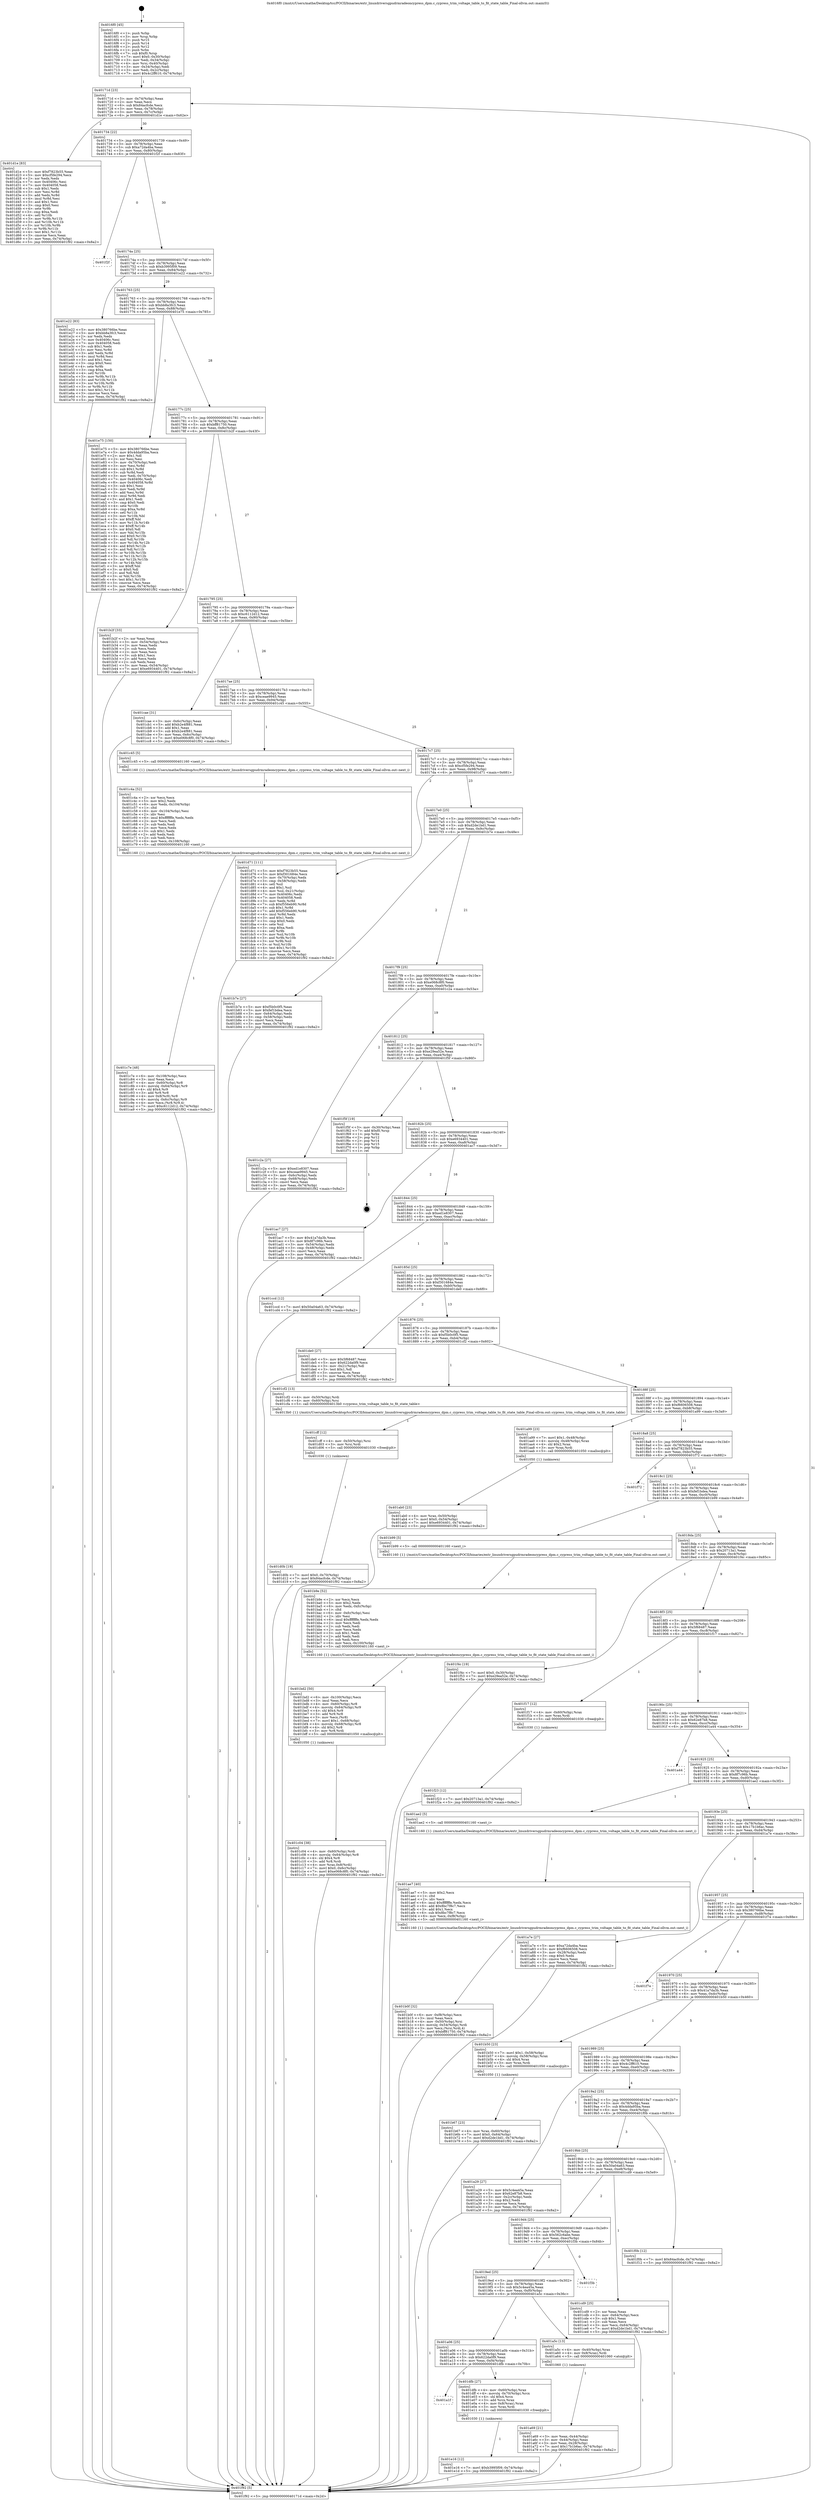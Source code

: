 digraph "0x4016f0" {
  label = "0x4016f0 (/mnt/c/Users/mathe/Desktop/tcc/POCII/binaries/extr_linuxdriversgpudrmradeoncypress_dpm.c_cypress_trim_voltage_table_to_fit_state_table_Final-ollvm.out::main(0))"
  labelloc = "t"
  node[shape=record]

  Entry [label="",width=0.3,height=0.3,shape=circle,fillcolor=black,style=filled]
  "0x40171d" [label="{
     0x40171d [23]\l
     | [instrs]\l
     &nbsp;&nbsp;0x40171d \<+3\>: mov -0x74(%rbp),%eax\l
     &nbsp;&nbsp;0x401720 \<+2\>: mov %eax,%ecx\l
     &nbsp;&nbsp;0x401722 \<+6\>: sub $0x84acfcde,%ecx\l
     &nbsp;&nbsp;0x401728 \<+3\>: mov %eax,-0x78(%rbp)\l
     &nbsp;&nbsp;0x40172b \<+3\>: mov %ecx,-0x7c(%rbp)\l
     &nbsp;&nbsp;0x40172e \<+6\>: je 0000000000401d1e \<main+0x62e\>\l
  }"]
  "0x401d1e" [label="{
     0x401d1e [83]\l
     | [instrs]\l
     &nbsp;&nbsp;0x401d1e \<+5\>: mov $0xf7823b55,%eax\l
     &nbsp;&nbsp;0x401d23 \<+5\>: mov $0xcf5fe294,%ecx\l
     &nbsp;&nbsp;0x401d28 \<+2\>: xor %edx,%edx\l
     &nbsp;&nbsp;0x401d2a \<+7\>: mov 0x40406c,%esi\l
     &nbsp;&nbsp;0x401d31 \<+7\>: mov 0x404058,%edi\l
     &nbsp;&nbsp;0x401d38 \<+3\>: sub $0x1,%edx\l
     &nbsp;&nbsp;0x401d3b \<+3\>: mov %esi,%r8d\l
     &nbsp;&nbsp;0x401d3e \<+3\>: add %edx,%r8d\l
     &nbsp;&nbsp;0x401d41 \<+4\>: imul %r8d,%esi\l
     &nbsp;&nbsp;0x401d45 \<+3\>: and $0x1,%esi\l
     &nbsp;&nbsp;0x401d48 \<+3\>: cmp $0x0,%esi\l
     &nbsp;&nbsp;0x401d4b \<+4\>: sete %r9b\l
     &nbsp;&nbsp;0x401d4f \<+3\>: cmp $0xa,%edi\l
     &nbsp;&nbsp;0x401d52 \<+4\>: setl %r10b\l
     &nbsp;&nbsp;0x401d56 \<+3\>: mov %r9b,%r11b\l
     &nbsp;&nbsp;0x401d59 \<+3\>: and %r10b,%r11b\l
     &nbsp;&nbsp;0x401d5c \<+3\>: xor %r10b,%r9b\l
     &nbsp;&nbsp;0x401d5f \<+3\>: or %r9b,%r11b\l
     &nbsp;&nbsp;0x401d62 \<+4\>: test $0x1,%r11b\l
     &nbsp;&nbsp;0x401d66 \<+3\>: cmovne %ecx,%eax\l
     &nbsp;&nbsp;0x401d69 \<+3\>: mov %eax,-0x74(%rbp)\l
     &nbsp;&nbsp;0x401d6c \<+5\>: jmp 0000000000401f92 \<main+0x8a2\>\l
  }"]
  "0x401734" [label="{
     0x401734 [22]\l
     | [instrs]\l
     &nbsp;&nbsp;0x401734 \<+5\>: jmp 0000000000401739 \<main+0x49\>\l
     &nbsp;&nbsp;0x401739 \<+3\>: mov -0x78(%rbp),%eax\l
     &nbsp;&nbsp;0x40173c \<+5\>: sub $0xa72da4ba,%eax\l
     &nbsp;&nbsp;0x401741 \<+3\>: mov %eax,-0x80(%rbp)\l
     &nbsp;&nbsp;0x401744 \<+6\>: je 0000000000401f2f \<main+0x83f\>\l
  }"]
  Exit [label="",width=0.3,height=0.3,shape=circle,fillcolor=black,style=filled,peripheries=2]
  "0x401f2f" [label="{
     0x401f2f\l
  }", style=dashed]
  "0x40174a" [label="{
     0x40174a [25]\l
     | [instrs]\l
     &nbsp;&nbsp;0x40174a \<+5\>: jmp 000000000040174f \<main+0x5f\>\l
     &nbsp;&nbsp;0x40174f \<+3\>: mov -0x78(%rbp),%eax\l
     &nbsp;&nbsp;0x401752 \<+5\>: sub $0xb3995f09,%eax\l
     &nbsp;&nbsp;0x401757 \<+6\>: mov %eax,-0x84(%rbp)\l
     &nbsp;&nbsp;0x40175d \<+6\>: je 0000000000401e22 \<main+0x732\>\l
  }"]
  "0x401f23" [label="{
     0x401f23 [12]\l
     | [instrs]\l
     &nbsp;&nbsp;0x401f23 \<+7\>: movl $0x20713a1,-0x74(%rbp)\l
     &nbsp;&nbsp;0x401f2a \<+5\>: jmp 0000000000401f92 \<main+0x8a2\>\l
  }"]
  "0x401e22" [label="{
     0x401e22 [83]\l
     | [instrs]\l
     &nbsp;&nbsp;0x401e22 \<+5\>: mov $0x380766be,%eax\l
     &nbsp;&nbsp;0x401e27 \<+5\>: mov $0xbb8a3fc3,%ecx\l
     &nbsp;&nbsp;0x401e2c \<+2\>: xor %edx,%edx\l
     &nbsp;&nbsp;0x401e2e \<+7\>: mov 0x40406c,%esi\l
     &nbsp;&nbsp;0x401e35 \<+7\>: mov 0x404058,%edi\l
     &nbsp;&nbsp;0x401e3c \<+3\>: sub $0x1,%edx\l
     &nbsp;&nbsp;0x401e3f \<+3\>: mov %esi,%r8d\l
     &nbsp;&nbsp;0x401e42 \<+3\>: add %edx,%r8d\l
     &nbsp;&nbsp;0x401e45 \<+4\>: imul %r8d,%esi\l
     &nbsp;&nbsp;0x401e49 \<+3\>: and $0x1,%esi\l
     &nbsp;&nbsp;0x401e4c \<+3\>: cmp $0x0,%esi\l
     &nbsp;&nbsp;0x401e4f \<+4\>: sete %r9b\l
     &nbsp;&nbsp;0x401e53 \<+3\>: cmp $0xa,%edi\l
     &nbsp;&nbsp;0x401e56 \<+4\>: setl %r10b\l
     &nbsp;&nbsp;0x401e5a \<+3\>: mov %r9b,%r11b\l
     &nbsp;&nbsp;0x401e5d \<+3\>: and %r10b,%r11b\l
     &nbsp;&nbsp;0x401e60 \<+3\>: xor %r10b,%r9b\l
     &nbsp;&nbsp;0x401e63 \<+3\>: or %r9b,%r11b\l
     &nbsp;&nbsp;0x401e66 \<+4\>: test $0x1,%r11b\l
     &nbsp;&nbsp;0x401e6a \<+3\>: cmovne %ecx,%eax\l
     &nbsp;&nbsp;0x401e6d \<+3\>: mov %eax,-0x74(%rbp)\l
     &nbsp;&nbsp;0x401e70 \<+5\>: jmp 0000000000401f92 \<main+0x8a2\>\l
  }"]
  "0x401763" [label="{
     0x401763 [25]\l
     | [instrs]\l
     &nbsp;&nbsp;0x401763 \<+5\>: jmp 0000000000401768 \<main+0x78\>\l
     &nbsp;&nbsp;0x401768 \<+3\>: mov -0x78(%rbp),%eax\l
     &nbsp;&nbsp;0x40176b \<+5\>: sub $0xbb8a3fc3,%eax\l
     &nbsp;&nbsp;0x401770 \<+6\>: mov %eax,-0x88(%rbp)\l
     &nbsp;&nbsp;0x401776 \<+6\>: je 0000000000401e75 \<main+0x785\>\l
  }"]
  "0x401e16" [label="{
     0x401e16 [12]\l
     | [instrs]\l
     &nbsp;&nbsp;0x401e16 \<+7\>: movl $0xb3995f09,-0x74(%rbp)\l
     &nbsp;&nbsp;0x401e1d \<+5\>: jmp 0000000000401f92 \<main+0x8a2\>\l
  }"]
  "0x401e75" [label="{
     0x401e75 [150]\l
     | [instrs]\l
     &nbsp;&nbsp;0x401e75 \<+5\>: mov $0x380766be,%eax\l
     &nbsp;&nbsp;0x401e7a \<+5\>: mov $0x4dda95ba,%ecx\l
     &nbsp;&nbsp;0x401e7f \<+2\>: mov $0x1,%dl\l
     &nbsp;&nbsp;0x401e81 \<+2\>: xor %esi,%esi\l
     &nbsp;&nbsp;0x401e83 \<+3\>: mov -0x70(%rbp),%edi\l
     &nbsp;&nbsp;0x401e86 \<+3\>: mov %esi,%r8d\l
     &nbsp;&nbsp;0x401e89 \<+4\>: sub $0x1,%r8d\l
     &nbsp;&nbsp;0x401e8d \<+3\>: sub %r8d,%edi\l
     &nbsp;&nbsp;0x401e90 \<+3\>: mov %edi,-0x70(%rbp)\l
     &nbsp;&nbsp;0x401e93 \<+7\>: mov 0x40406c,%edi\l
     &nbsp;&nbsp;0x401e9a \<+8\>: mov 0x404058,%r8d\l
     &nbsp;&nbsp;0x401ea2 \<+3\>: sub $0x1,%esi\l
     &nbsp;&nbsp;0x401ea5 \<+3\>: mov %edi,%r9d\l
     &nbsp;&nbsp;0x401ea8 \<+3\>: add %esi,%r9d\l
     &nbsp;&nbsp;0x401eab \<+4\>: imul %r9d,%edi\l
     &nbsp;&nbsp;0x401eaf \<+3\>: and $0x1,%edi\l
     &nbsp;&nbsp;0x401eb2 \<+3\>: cmp $0x0,%edi\l
     &nbsp;&nbsp;0x401eb5 \<+4\>: sete %r10b\l
     &nbsp;&nbsp;0x401eb9 \<+4\>: cmp $0xa,%r8d\l
     &nbsp;&nbsp;0x401ebd \<+4\>: setl %r11b\l
     &nbsp;&nbsp;0x401ec1 \<+3\>: mov %r10b,%bl\l
     &nbsp;&nbsp;0x401ec4 \<+3\>: xor $0xff,%bl\l
     &nbsp;&nbsp;0x401ec7 \<+3\>: mov %r11b,%r14b\l
     &nbsp;&nbsp;0x401eca \<+4\>: xor $0xff,%r14b\l
     &nbsp;&nbsp;0x401ece \<+3\>: xor $0x0,%dl\l
     &nbsp;&nbsp;0x401ed1 \<+3\>: mov %bl,%r15b\l
     &nbsp;&nbsp;0x401ed4 \<+4\>: and $0x0,%r15b\l
     &nbsp;&nbsp;0x401ed8 \<+3\>: and %dl,%r10b\l
     &nbsp;&nbsp;0x401edb \<+3\>: mov %r14b,%r12b\l
     &nbsp;&nbsp;0x401ede \<+4\>: and $0x0,%r12b\l
     &nbsp;&nbsp;0x401ee2 \<+3\>: and %dl,%r11b\l
     &nbsp;&nbsp;0x401ee5 \<+3\>: or %r10b,%r15b\l
     &nbsp;&nbsp;0x401ee8 \<+3\>: or %r11b,%r12b\l
     &nbsp;&nbsp;0x401eeb \<+3\>: xor %r12b,%r15b\l
     &nbsp;&nbsp;0x401eee \<+3\>: or %r14b,%bl\l
     &nbsp;&nbsp;0x401ef1 \<+3\>: xor $0xff,%bl\l
     &nbsp;&nbsp;0x401ef4 \<+3\>: or $0x0,%dl\l
     &nbsp;&nbsp;0x401ef7 \<+2\>: and %dl,%bl\l
     &nbsp;&nbsp;0x401ef9 \<+3\>: or %bl,%r15b\l
     &nbsp;&nbsp;0x401efc \<+4\>: test $0x1,%r15b\l
     &nbsp;&nbsp;0x401f00 \<+3\>: cmovne %ecx,%eax\l
     &nbsp;&nbsp;0x401f03 \<+3\>: mov %eax,-0x74(%rbp)\l
     &nbsp;&nbsp;0x401f06 \<+5\>: jmp 0000000000401f92 \<main+0x8a2\>\l
  }"]
  "0x40177c" [label="{
     0x40177c [25]\l
     | [instrs]\l
     &nbsp;&nbsp;0x40177c \<+5\>: jmp 0000000000401781 \<main+0x91\>\l
     &nbsp;&nbsp;0x401781 \<+3\>: mov -0x78(%rbp),%eax\l
     &nbsp;&nbsp;0x401784 \<+5\>: sub $0xbff81750,%eax\l
     &nbsp;&nbsp;0x401789 \<+6\>: mov %eax,-0x8c(%rbp)\l
     &nbsp;&nbsp;0x40178f \<+6\>: je 0000000000401b2f \<main+0x43f\>\l
  }"]
  "0x401a1f" [label="{
     0x401a1f\l
  }", style=dashed]
  "0x401b2f" [label="{
     0x401b2f [33]\l
     | [instrs]\l
     &nbsp;&nbsp;0x401b2f \<+2\>: xor %eax,%eax\l
     &nbsp;&nbsp;0x401b31 \<+3\>: mov -0x54(%rbp),%ecx\l
     &nbsp;&nbsp;0x401b34 \<+2\>: mov %eax,%edx\l
     &nbsp;&nbsp;0x401b36 \<+2\>: sub %ecx,%edx\l
     &nbsp;&nbsp;0x401b38 \<+2\>: mov %eax,%ecx\l
     &nbsp;&nbsp;0x401b3a \<+3\>: sub $0x1,%ecx\l
     &nbsp;&nbsp;0x401b3d \<+2\>: add %ecx,%edx\l
     &nbsp;&nbsp;0x401b3f \<+2\>: sub %edx,%eax\l
     &nbsp;&nbsp;0x401b41 \<+3\>: mov %eax,-0x54(%rbp)\l
     &nbsp;&nbsp;0x401b44 \<+7\>: movl $0xe6934401,-0x74(%rbp)\l
     &nbsp;&nbsp;0x401b4b \<+5\>: jmp 0000000000401f92 \<main+0x8a2\>\l
  }"]
  "0x401795" [label="{
     0x401795 [25]\l
     | [instrs]\l
     &nbsp;&nbsp;0x401795 \<+5\>: jmp 000000000040179a \<main+0xaa\>\l
     &nbsp;&nbsp;0x40179a \<+3\>: mov -0x78(%rbp),%eax\l
     &nbsp;&nbsp;0x40179d \<+5\>: sub $0xc6112d12,%eax\l
     &nbsp;&nbsp;0x4017a2 \<+6\>: mov %eax,-0x90(%rbp)\l
     &nbsp;&nbsp;0x4017a8 \<+6\>: je 0000000000401cae \<main+0x5be\>\l
  }"]
  "0x401dfb" [label="{
     0x401dfb [27]\l
     | [instrs]\l
     &nbsp;&nbsp;0x401dfb \<+4\>: mov -0x60(%rbp),%rax\l
     &nbsp;&nbsp;0x401dff \<+4\>: movslq -0x70(%rbp),%rcx\l
     &nbsp;&nbsp;0x401e03 \<+4\>: shl $0x4,%rcx\l
     &nbsp;&nbsp;0x401e07 \<+3\>: add %rcx,%rax\l
     &nbsp;&nbsp;0x401e0a \<+4\>: mov 0x8(%rax),%rax\l
     &nbsp;&nbsp;0x401e0e \<+3\>: mov %rax,%rdi\l
     &nbsp;&nbsp;0x401e11 \<+5\>: call 0000000000401030 \<free@plt\>\l
     | [calls]\l
     &nbsp;&nbsp;0x401030 \{1\} (unknown)\l
  }"]
  "0x401cae" [label="{
     0x401cae [31]\l
     | [instrs]\l
     &nbsp;&nbsp;0x401cae \<+3\>: mov -0x6c(%rbp),%eax\l
     &nbsp;&nbsp;0x401cb1 \<+5\>: add $0xb2e4f881,%eax\l
     &nbsp;&nbsp;0x401cb6 \<+3\>: add $0x1,%eax\l
     &nbsp;&nbsp;0x401cb9 \<+5\>: sub $0xb2e4f881,%eax\l
     &nbsp;&nbsp;0x401cbe \<+3\>: mov %eax,-0x6c(%rbp)\l
     &nbsp;&nbsp;0x401cc1 \<+7\>: movl $0xe068c8f0,-0x74(%rbp)\l
     &nbsp;&nbsp;0x401cc8 \<+5\>: jmp 0000000000401f92 \<main+0x8a2\>\l
  }"]
  "0x4017ae" [label="{
     0x4017ae [25]\l
     | [instrs]\l
     &nbsp;&nbsp;0x4017ae \<+5\>: jmp 00000000004017b3 \<main+0xc3\>\l
     &nbsp;&nbsp;0x4017b3 \<+3\>: mov -0x78(%rbp),%eax\l
     &nbsp;&nbsp;0x4017b6 \<+5\>: sub $0xceae9945,%eax\l
     &nbsp;&nbsp;0x4017bb \<+6\>: mov %eax,-0x94(%rbp)\l
     &nbsp;&nbsp;0x4017c1 \<+6\>: je 0000000000401c45 \<main+0x555\>\l
  }"]
  "0x401d0b" [label="{
     0x401d0b [19]\l
     | [instrs]\l
     &nbsp;&nbsp;0x401d0b \<+7\>: movl $0x0,-0x70(%rbp)\l
     &nbsp;&nbsp;0x401d12 \<+7\>: movl $0x84acfcde,-0x74(%rbp)\l
     &nbsp;&nbsp;0x401d19 \<+5\>: jmp 0000000000401f92 \<main+0x8a2\>\l
  }"]
  "0x401c45" [label="{
     0x401c45 [5]\l
     | [instrs]\l
     &nbsp;&nbsp;0x401c45 \<+5\>: call 0000000000401160 \<next_i\>\l
     | [calls]\l
     &nbsp;&nbsp;0x401160 \{1\} (/mnt/c/Users/mathe/Desktop/tcc/POCII/binaries/extr_linuxdriversgpudrmradeoncypress_dpm.c_cypress_trim_voltage_table_to_fit_state_table_Final-ollvm.out::next_i)\l
  }"]
  "0x4017c7" [label="{
     0x4017c7 [25]\l
     | [instrs]\l
     &nbsp;&nbsp;0x4017c7 \<+5\>: jmp 00000000004017cc \<main+0xdc\>\l
     &nbsp;&nbsp;0x4017cc \<+3\>: mov -0x78(%rbp),%eax\l
     &nbsp;&nbsp;0x4017cf \<+5\>: sub $0xcf5fe294,%eax\l
     &nbsp;&nbsp;0x4017d4 \<+6\>: mov %eax,-0x98(%rbp)\l
     &nbsp;&nbsp;0x4017da \<+6\>: je 0000000000401d71 \<main+0x681\>\l
  }"]
  "0x401cff" [label="{
     0x401cff [12]\l
     | [instrs]\l
     &nbsp;&nbsp;0x401cff \<+4\>: mov -0x50(%rbp),%rsi\l
     &nbsp;&nbsp;0x401d03 \<+3\>: mov %rsi,%rdi\l
     &nbsp;&nbsp;0x401d06 \<+5\>: call 0000000000401030 \<free@plt\>\l
     | [calls]\l
     &nbsp;&nbsp;0x401030 \{1\} (unknown)\l
  }"]
  "0x401d71" [label="{
     0x401d71 [111]\l
     | [instrs]\l
     &nbsp;&nbsp;0x401d71 \<+5\>: mov $0xf7823b55,%eax\l
     &nbsp;&nbsp;0x401d76 \<+5\>: mov $0xf301684e,%ecx\l
     &nbsp;&nbsp;0x401d7b \<+3\>: mov -0x70(%rbp),%edx\l
     &nbsp;&nbsp;0x401d7e \<+3\>: cmp -0x58(%rbp),%edx\l
     &nbsp;&nbsp;0x401d81 \<+4\>: setl %sil\l
     &nbsp;&nbsp;0x401d85 \<+4\>: and $0x1,%sil\l
     &nbsp;&nbsp;0x401d89 \<+4\>: mov %sil,-0x21(%rbp)\l
     &nbsp;&nbsp;0x401d8d \<+7\>: mov 0x40406c,%edx\l
     &nbsp;&nbsp;0x401d94 \<+7\>: mov 0x404058,%edi\l
     &nbsp;&nbsp;0x401d9b \<+3\>: mov %edx,%r8d\l
     &nbsp;&nbsp;0x401d9e \<+7\>: sub $0xf556eb90,%r8d\l
     &nbsp;&nbsp;0x401da5 \<+4\>: sub $0x1,%r8d\l
     &nbsp;&nbsp;0x401da9 \<+7\>: add $0xf556eb90,%r8d\l
     &nbsp;&nbsp;0x401db0 \<+4\>: imul %r8d,%edx\l
     &nbsp;&nbsp;0x401db4 \<+3\>: and $0x1,%edx\l
     &nbsp;&nbsp;0x401db7 \<+3\>: cmp $0x0,%edx\l
     &nbsp;&nbsp;0x401dba \<+4\>: sete %sil\l
     &nbsp;&nbsp;0x401dbe \<+3\>: cmp $0xa,%edi\l
     &nbsp;&nbsp;0x401dc1 \<+4\>: setl %r9b\l
     &nbsp;&nbsp;0x401dc5 \<+3\>: mov %sil,%r10b\l
     &nbsp;&nbsp;0x401dc8 \<+3\>: and %r9b,%r10b\l
     &nbsp;&nbsp;0x401dcb \<+3\>: xor %r9b,%sil\l
     &nbsp;&nbsp;0x401dce \<+3\>: or %sil,%r10b\l
     &nbsp;&nbsp;0x401dd1 \<+4\>: test $0x1,%r10b\l
     &nbsp;&nbsp;0x401dd5 \<+3\>: cmovne %ecx,%eax\l
     &nbsp;&nbsp;0x401dd8 \<+3\>: mov %eax,-0x74(%rbp)\l
     &nbsp;&nbsp;0x401ddb \<+5\>: jmp 0000000000401f92 \<main+0x8a2\>\l
  }"]
  "0x4017e0" [label="{
     0x4017e0 [25]\l
     | [instrs]\l
     &nbsp;&nbsp;0x4017e0 \<+5\>: jmp 00000000004017e5 \<main+0xf5\>\l
     &nbsp;&nbsp;0x4017e5 \<+3\>: mov -0x78(%rbp),%eax\l
     &nbsp;&nbsp;0x4017e8 \<+5\>: sub $0xd2de1bd1,%eax\l
     &nbsp;&nbsp;0x4017ed \<+6\>: mov %eax,-0x9c(%rbp)\l
     &nbsp;&nbsp;0x4017f3 \<+6\>: je 0000000000401b7e \<main+0x48e\>\l
  }"]
  "0x401c7e" [label="{
     0x401c7e [48]\l
     | [instrs]\l
     &nbsp;&nbsp;0x401c7e \<+6\>: mov -0x108(%rbp),%ecx\l
     &nbsp;&nbsp;0x401c84 \<+3\>: imul %eax,%ecx\l
     &nbsp;&nbsp;0x401c87 \<+4\>: mov -0x60(%rbp),%r8\l
     &nbsp;&nbsp;0x401c8b \<+4\>: movslq -0x64(%rbp),%r9\l
     &nbsp;&nbsp;0x401c8f \<+4\>: shl $0x4,%r9\l
     &nbsp;&nbsp;0x401c93 \<+3\>: add %r9,%r8\l
     &nbsp;&nbsp;0x401c96 \<+4\>: mov 0x8(%r8),%r8\l
     &nbsp;&nbsp;0x401c9a \<+4\>: movslq -0x6c(%rbp),%r9\l
     &nbsp;&nbsp;0x401c9e \<+4\>: mov %ecx,(%r8,%r9,4)\l
     &nbsp;&nbsp;0x401ca2 \<+7\>: movl $0xc6112d12,-0x74(%rbp)\l
     &nbsp;&nbsp;0x401ca9 \<+5\>: jmp 0000000000401f92 \<main+0x8a2\>\l
  }"]
  "0x401b7e" [label="{
     0x401b7e [27]\l
     | [instrs]\l
     &nbsp;&nbsp;0x401b7e \<+5\>: mov $0xf5b0c0f5,%eax\l
     &nbsp;&nbsp;0x401b83 \<+5\>: mov $0xfef1bdea,%ecx\l
     &nbsp;&nbsp;0x401b88 \<+3\>: mov -0x64(%rbp),%edx\l
     &nbsp;&nbsp;0x401b8b \<+3\>: cmp -0x58(%rbp),%edx\l
     &nbsp;&nbsp;0x401b8e \<+3\>: cmovl %ecx,%eax\l
     &nbsp;&nbsp;0x401b91 \<+3\>: mov %eax,-0x74(%rbp)\l
     &nbsp;&nbsp;0x401b94 \<+5\>: jmp 0000000000401f92 \<main+0x8a2\>\l
  }"]
  "0x4017f9" [label="{
     0x4017f9 [25]\l
     | [instrs]\l
     &nbsp;&nbsp;0x4017f9 \<+5\>: jmp 00000000004017fe \<main+0x10e\>\l
     &nbsp;&nbsp;0x4017fe \<+3\>: mov -0x78(%rbp),%eax\l
     &nbsp;&nbsp;0x401801 \<+5\>: sub $0xe068c8f0,%eax\l
     &nbsp;&nbsp;0x401806 \<+6\>: mov %eax,-0xa0(%rbp)\l
     &nbsp;&nbsp;0x40180c \<+6\>: je 0000000000401c2a \<main+0x53a\>\l
  }"]
  "0x401c4a" [label="{
     0x401c4a [52]\l
     | [instrs]\l
     &nbsp;&nbsp;0x401c4a \<+2\>: xor %ecx,%ecx\l
     &nbsp;&nbsp;0x401c4c \<+5\>: mov $0x2,%edx\l
     &nbsp;&nbsp;0x401c51 \<+6\>: mov %edx,-0x104(%rbp)\l
     &nbsp;&nbsp;0x401c57 \<+1\>: cltd\l
     &nbsp;&nbsp;0x401c58 \<+6\>: mov -0x104(%rbp),%esi\l
     &nbsp;&nbsp;0x401c5e \<+2\>: idiv %esi\l
     &nbsp;&nbsp;0x401c60 \<+6\>: imul $0xfffffffe,%edx,%edx\l
     &nbsp;&nbsp;0x401c66 \<+2\>: mov %ecx,%edi\l
     &nbsp;&nbsp;0x401c68 \<+2\>: sub %edx,%edi\l
     &nbsp;&nbsp;0x401c6a \<+2\>: mov %ecx,%edx\l
     &nbsp;&nbsp;0x401c6c \<+3\>: sub $0x1,%edx\l
     &nbsp;&nbsp;0x401c6f \<+2\>: add %edx,%edi\l
     &nbsp;&nbsp;0x401c71 \<+2\>: sub %edi,%ecx\l
     &nbsp;&nbsp;0x401c73 \<+6\>: mov %ecx,-0x108(%rbp)\l
     &nbsp;&nbsp;0x401c79 \<+5\>: call 0000000000401160 \<next_i\>\l
     | [calls]\l
     &nbsp;&nbsp;0x401160 \{1\} (/mnt/c/Users/mathe/Desktop/tcc/POCII/binaries/extr_linuxdriversgpudrmradeoncypress_dpm.c_cypress_trim_voltage_table_to_fit_state_table_Final-ollvm.out::next_i)\l
  }"]
  "0x401c2a" [label="{
     0x401c2a [27]\l
     | [instrs]\l
     &nbsp;&nbsp;0x401c2a \<+5\>: mov $0xed1e8307,%eax\l
     &nbsp;&nbsp;0x401c2f \<+5\>: mov $0xceae9945,%ecx\l
     &nbsp;&nbsp;0x401c34 \<+3\>: mov -0x6c(%rbp),%edx\l
     &nbsp;&nbsp;0x401c37 \<+3\>: cmp -0x68(%rbp),%edx\l
     &nbsp;&nbsp;0x401c3a \<+3\>: cmovl %ecx,%eax\l
     &nbsp;&nbsp;0x401c3d \<+3\>: mov %eax,-0x74(%rbp)\l
     &nbsp;&nbsp;0x401c40 \<+5\>: jmp 0000000000401f92 \<main+0x8a2\>\l
  }"]
  "0x401812" [label="{
     0x401812 [25]\l
     | [instrs]\l
     &nbsp;&nbsp;0x401812 \<+5\>: jmp 0000000000401817 \<main+0x127\>\l
     &nbsp;&nbsp;0x401817 \<+3\>: mov -0x78(%rbp),%eax\l
     &nbsp;&nbsp;0x40181a \<+5\>: sub $0xe29ea52e,%eax\l
     &nbsp;&nbsp;0x40181f \<+6\>: mov %eax,-0xa4(%rbp)\l
     &nbsp;&nbsp;0x401825 \<+6\>: je 0000000000401f5f \<main+0x86f\>\l
  }"]
  "0x401c04" [label="{
     0x401c04 [38]\l
     | [instrs]\l
     &nbsp;&nbsp;0x401c04 \<+4\>: mov -0x60(%rbp),%rdi\l
     &nbsp;&nbsp;0x401c08 \<+4\>: movslq -0x64(%rbp),%r8\l
     &nbsp;&nbsp;0x401c0c \<+4\>: shl $0x4,%r8\l
     &nbsp;&nbsp;0x401c10 \<+3\>: add %r8,%rdi\l
     &nbsp;&nbsp;0x401c13 \<+4\>: mov %rax,0x8(%rdi)\l
     &nbsp;&nbsp;0x401c17 \<+7\>: movl $0x0,-0x6c(%rbp)\l
     &nbsp;&nbsp;0x401c1e \<+7\>: movl $0xe068c8f0,-0x74(%rbp)\l
     &nbsp;&nbsp;0x401c25 \<+5\>: jmp 0000000000401f92 \<main+0x8a2\>\l
  }"]
  "0x401f5f" [label="{
     0x401f5f [19]\l
     | [instrs]\l
     &nbsp;&nbsp;0x401f5f \<+3\>: mov -0x30(%rbp),%eax\l
     &nbsp;&nbsp;0x401f62 \<+7\>: add $0xf0,%rsp\l
     &nbsp;&nbsp;0x401f69 \<+1\>: pop %rbx\l
     &nbsp;&nbsp;0x401f6a \<+2\>: pop %r12\l
     &nbsp;&nbsp;0x401f6c \<+2\>: pop %r14\l
     &nbsp;&nbsp;0x401f6e \<+2\>: pop %r15\l
     &nbsp;&nbsp;0x401f70 \<+1\>: pop %rbp\l
     &nbsp;&nbsp;0x401f71 \<+1\>: ret\l
  }"]
  "0x40182b" [label="{
     0x40182b [25]\l
     | [instrs]\l
     &nbsp;&nbsp;0x40182b \<+5\>: jmp 0000000000401830 \<main+0x140\>\l
     &nbsp;&nbsp;0x401830 \<+3\>: mov -0x78(%rbp),%eax\l
     &nbsp;&nbsp;0x401833 \<+5\>: sub $0xe6934401,%eax\l
     &nbsp;&nbsp;0x401838 \<+6\>: mov %eax,-0xa8(%rbp)\l
     &nbsp;&nbsp;0x40183e \<+6\>: je 0000000000401ac7 \<main+0x3d7\>\l
  }"]
  "0x401bd2" [label="{
     0x401bd2 [50]\l
     | [instrs]\l
     &nbsp;&nbsp;0x401bd2 \<+6\>: mov -0x100(%rbp),%ecx\l
     &nbsp;&nbsp;0x401bd8 \<+3\>: imul %eax,%ecx\l
     &nbsp;&nbsp;0x401bdb \<+4\>: mov -0x60(%rbp),%r8\l
     &nbsp;&nbsp;0x401bdf \<+4\>: movslq -0x64(%rbp),%r9\l
     &nbsp;&nbsp;0x401be3 \<+4\>: shl $0x4,%r9\l
     &nbsp;&nbsp;0x401be7 \<+3\>: add %r9,%r8\l
     &nbsp;&nbsp;0x401bea \<+3\>: mov %ecx,(%r8)\l
     &nbsp;&nbsp;0x401bed \<+7\>: movl $0x1,-0x68(%rbp)\l
     &nbsp;&nbsp;0x401bf4 \<+4\>: movslq -0x68(%rbp),%r8\l
     &nbsp;&nbsp;0x401bf8 \<+4\>: shl $0x2,%r8\l
     &nbsp;&nbsp;0x401bfc \<+3\>: mov %r8,%rdi\l
     &nbsp;&nbsp;0x401bff \<+5\>: call 0000000000401050 \<malloc@plt\>\l
     | [calls]\l
     &nbsp;&nbsp;0x401050 \{1\} (unknown)\l
  }"]
  "0x401ac7" [label="{
     0x401ac7 [27]\l
     | [instrs]\l
     &nbsp;&nbsp;0x401ac7 \<+5\>: mov $0x41a7da3b,%eax\l
     &nbsp;&nbsp;0x401acc \<+5\>: mov $0x8f7c96b,%ecx\l
     &nbsp;&nbsp;0x401ad1 \<+3\>: mov -0x54(%rbp),%edx\l
     &nbsp;&nbsp;0x401ad4 \<+3\>: cmp -0x48(%rbp),%edx\l
     &nbsp;&nbsp;0x401ad7 \<+3\>: cmovl %ecx,%eax\l
     &nbsp;&nbsp;0x401ada \<+3\>: mov %eax,-0x74(%rbp)\l
     &nbsp;&nbsp;0x401add \<+5\>: jmp 0000000000401f92 \<main+0x8a2\>\l
  }"]
  "0x401844" [label="{
     0x401844 [25]\l
     | [instrs]\l
     &nbsp;&nbsp;0x401844 \<+5\>: jmp 0000000000401849 \<main+0x159\>\l
     &nbsp;&nbsp;0x401849 \<+3\>: mov -0x78(%rbp),%eax\l
     &nbsp;&nbsp;0x40184c \<+5\>: sub $0xed1e8307,%eax\l
     &nbsp;&nbsp;0x401851 \<+6\>: mov %eax,-0xac(%rbp)\l
     &nbsp;&nbsp;0x401857 \<+6\>: je 0000000000401ccd \<main+0x5dd\>\l
  }"]
  "0x401b9e" [label="{
     0x401b9e [52]\l
     | [instrs]\l
     &nbsp;&nbsp;0x401b9e \<+2\>: xor %ecx,%ecx\l
     &nbsp;&nbsp;0x401ba0 \<+5\>: mov $0x2,%edx\l
     &nbsp;&nbsp;0x401ba5 \<+6\>: mov %edx,-0xfc(%rbp)\l
     &nbsp;&nbsp;0x401bab \<+1\>: cltd\l
     &nbsp;&nbsp;0x401bac \<+6\>: mov -0xfc(%rbp),%esi\l
     &nbsp;&nbsp;0x401bb2 \<+2\>: idiv %esi\l
     &nbsp;&nbsp;0x401bb4 \<+6\>: imul $0xfffffffe,%edx,%edx\l
     &nbsp;&nbsp;0x401bba \<+2\>: mov %ecx,%edi\l
     &nbsp;&nbsp;0x401bbc \<+2\>: sub %edx,%edi\l
     &nbsp;&nbsp;0x401bbe \<+2\>: mov %ecx,%edx\l
     &nbsp;&nbsp;0x401bc0 \<+3\>: sub $0x1,%edx\l
     &nbsp;&nbsp;0x401bc3 \<+2\>: add %edx,%edi\l
     &nbsp;&nbsp;0x401bc5 \<+2\>: sub %edi,%ecx\l
     &nbsp;&nbsp;0x401bc7 \<+6\>: mov %ecx,-0x100(%rbp)\l
     &nbsp;&nbsp;0x401bcd \<+5\>: call 0000000000401160 \<next_i\>\l
     | [calls]\l
     &nbsp;&nbsp;0x401160 \{1\} (/mnt/c/Users/mathe/Desktop/tcc/POCII/binaries/extr_linuxdriversgpudrmradeoncypress_dpm.c_cypress_trim_voltage_table_to_fit_state_table_Final-ollvm.out::next_i)\l
  }"]
  "0x401ccd" [label="{
     0x401ccd [12]\l
     | [instrs]\l
     &nbsp;&nbsp;0x401ccd \<+7\>: movl $0x50a04a63,-0x74(%rbp)\l
     &nbsp;&nbsp;0x401cd4 \<+5\>: jmp 0000000000401f92 \<main+0x8a2\>\l
  }"]
  "0x40185d" [label="{
     0x40185d [25]\l
     | [instrs]\l
     &nbsp;&nbsp;0x40185d \<+5\>: jmp 0000000000401862 \<main+0x172\>\l
     &nbsp;&nbsp;0x401862 \<+3\>: mov -0x78(%rbp),%eax\l
     &nbsp;&nbsp;0x401865 \<+5\>: sub $0xf301684e,%eax\l
     &nbsp;&nbsp;0x40186a \<+6\>: mov %eax,-0xb0(%rbp)\l
     &nbsp;&nbsp;0x401870 \<+6\>: je 0000000000401de0 \<main+0x6f0\>\l
  }"]
  "0x401b67" [label="{
     0x401b67 [23]\l
     | [instrs]\l
     &nbsp;&nbsp;0x401b67 \<+4\>: mov %rax,-0x60(%rbp)\l
     &nbsp;&nbsp;0x401b6b \<+7\>: movl $0x0,-0x64(%rbp)\l
     &nbsp;&nbsp;0x401b72 \<+7\>: movl $0xd2de1bd1,-0x74(%rbp)\l
     &nbsp;&nbsp;0x401b79 \<+5\>: jmp 0000000000401f92 \<main+0x8a2\>\l
  }"]
  "0x401de0" [label="{
     0x401de0 [27]\l
     | [instrs]\l
     &nbsp;&nbsp;0x401de0 \<+5\>: mov $0x5f68487,%eax\l
     &nbsp;&nbsp;0x401de5 \<+5\>: mov $0x622da0f9,%ecx\l
     &nbsp;&nbsp;0x401dea \<+3\>: mov -0x21(%rbp),%dl\l
     &nbsp;&nbsp;0x401ded \<+3\>: test $0x1,%dl\l
     &nbsp;&nbsp;0x401df0 \<+3\>: cmovne %ecx,%eax\l
     &nbsp;&nbsp;0x401df3 \<+3\>: mov %eax,-0x74(%rbp)\l
     &nbsp;&nbsp;0x401df6 \<+5\>: jmp 0000000000401f92 \<main+0x8a2\>\l
  }"]
  "0x401876" [label="{
     0x401876 [25]\l
     | [instrs]\l
     &nbsp;&nbsp;0x401876 \<+5\>: jmp 000000000040187b \<main+0x18b\>\l
     &nbsp;&nbsp;0x40187b \<+3\>: mov -0x78(%rbp),%eax\l
     &nbsp;&nbsp;0x40187e \<+5\>: sub $0xf5b0c0f5,%eax\l
     &nbsp;&nbsp;0x401883 \<+6\>: mov %eax,-0xb4(%rbp)\l
     &nbsp;&nbsp;0x401889 \<+6\>: je 0000000000401cf2 \<main+0x602\>\l
  }"]
  "0x401b0f" [label="{
     0x401b0f [32]\l
     | [instrs]\l
     &nbsp;&nbsp;0x401b0f \<+6\>: mov -0xf8(%rbp),%ecx\l
     &nbsp;&nbsp;0x401b15 \<+3\>: imul %eax,%ecx\l
     &nbsp;&nbsp;0x401b18 \<+4\>: mov -0x50(%rbp),%rsi\l
     &nbsp;&nbsp;0x401b1c \<+4\>: movslq -0x54(%rbp),%rdi\l
     &nbsp;&nbsp;0x401b20 \<+3\>: mov %ecx,(%rsi,%rdi,4)\l
     &nbsp;&nbsp;0x401b23 \<+7\>: movl $0xbff81750,-0x74(%rbp)\l
     &nbsp;&nbsp;0x401b2a \<+5\>: jmp 0000000000401f92 \<main+0x8a2\>\l
  }"]
  "0x401cf2" [label="{
     0x401cf2 [13]\l
     | [instrs]\l
     &nbsp;&nbsp;0x401cf2 \<+4\>: mov -0x50(%rbp),%rdi\l
     &nbsp;&nbsp;0x401cf6 \<+4\>: mov -0x60(%rbp),%rsi\l
     &nbsp;&nbsp;0x401cfa \<+5\>: call 00000000004013b0 \<cypress_trim_voltage_table_to_fit_state_table\>\l
     | [calls]\l
     &nbsp;&nbsp;0x4013b0 \{1\} (/mnt/c/Users/mathe/Desktop/tcc/POCII/binaries/extr_linuxdriversgpudrmradeoncypress_dpm.c_cypress_trim_voltage_table_to_fit_state_table_Final-ollvm.out::cypress_trim_voltage_table_to_fit_state_table)\l
  }"]
  "0x40188f" [label="{
     0x40188f [25]\l
     | [instrs]\l
     &nbsp;&nbsp;0x40188f \<+5\>: jmp 0000000000401894 \<main+0x1a4\>\l
     &nbsp;&nbsp;0x401894 \<+3\>: mov -0x78(%rbp),%eax\l
     &nbsp;&nbsp;0x401897 \<+5\>: sub $0xf6606508,%eax\l
     &nbsp;&nbsp;0x40189c \<+6\>: mov %eax,-0xb8(%rbp)\l
     &nbsp;&nbsp;0x4018a2 \<+6\>: je 0000000000401a99 \<main+0x3a9\>\l
  }"]
  "0x401ae7" [label="{
     0x401ae7 [40]\l
     | [instrs]\l
     &nbsp;&nbsp;0x401ae7 \<+5\>: mov $0x2,%ecx\l
     &nbsp;&nbsp;0x401aec \<+1\>: cltd\l
     &nbsp;&nbsp;0x401aed \<+2\>: idiv %ecx\l
     &nbsp;&nbsp;0x401aef \<+6\>: imul $0xfffffffe,%edx,%ecx\l
     &nbsp;&nbsp;0x401af5 \<+6\>: add $0x8bc7f8c7,%ecx\l
     &nbsp;&nbsp;0x401afb \<+3\>: add $0x1,%ecx\l
     &nbsp;&nbsp;0x401afe \<+6\>: sub $0x8bc7f8c7,%ecx\l
     &nbsp;&nbsp;0x401b04 \<+6\>: mov %ecx,-0xf8(%rbp)\l
     &nbsp;&nbsp;0x401b0a \<+5\>: call 0000000000401160 \<next_i\>\l
     | [calls]\l
     &nbsp;&nbsp;0x401160 \{1\} (/mnt/c/Users/mathe/Desktop/tcc/POCII/binaries/extr_linuxdriversgpudrmradeoncypress_dpm.c_cypress_trim_voltage_table_to_fit_state_table_Final-ollvm.out::next_i)\l
  }"]
  "0x401a99" [label="{
     0x401a99 [23]\l
     | [instrs]\l
     &nbsp;&nbsp;0x401a99 \<+7\>: movl $0x1,-0x48(%rbp)\l
     &nbsp;&nbsp;0x401aa0 \<+4\>: movslq -0x48(%rbp),%rax\l
     &nbsp;&nbsp;0x401aa4 \<+4\>: shl $0x2,%rax\l
     &nbsp;&nbsp;0x401aa8 \<+3\>: mov %rax,%rdi\l
     &nbsp;&nbsp;0x401aab \<+5\>: call 0000000000401050 \<malloc@plt\>\l
     | [calls]\l
     &nbsp;&nbsp;0x401050 \{1\} (unknown)\l
  }"]
  "0x4018a8" [label="{
     0x4018a8 [25]\l
     | [instrs]\l
     &nbsp;&nbsp;0x4018a8 \<+5\>: jmp 00000000004018ad \<main+0x1bd\>\l
     &nbsp;&nbsp;0x4018ad \<+3\>: mov -0x78(%rbp),%eax\l
     &nbsp;&nbsp;0x4018b0 \<+5\>: sub $0xf7823b55,%eax\l
     &nbsp;&nbsp;0x4018b5 \<+6\>: mov %eax,-0xbc(%rbp)\l
     &nbsp;&nbsp;0x4018bb \<+6\>: je 0000000000401f72 \<main+0x882\>\l
  }"]
  "0x401ab0" [label="{
     0x401ab0 [23]\l
     | [instrs]\l
     &nbsp;&nbsp;0x401ab0 \<+4\>: mov %rax,-0x50(%rbp)\l
     &nbsp;&nbsp;0x401ab4 \<+7\>: movl $0x0,-0x54(%rbp)\l
     &nbsp;&nbsp;0x401abb \<+7\>: movl $0xe6934401,-0x74(%rbp)\l
     &nbsp;&nbsp;0x401ac2 \<+5\>: jmp 0000000000401f92 \<main+0x8a2\>\l
  }"]
  "0x401f72" [label="{
     0x401f72\l
  }", style=dashed]
  "0x4018c1" [label="{
     0x4018c1 [25]\l
     | [instrs]\l
     &nbsp;&nbsp;0x4018c1 \<+5\>: jmp 00000000004018c6 \<main+0x1d6\>\l
     &nbsp;&nbsp;0x4018c6 \<+3\>: mov -0x78(%rbp),%eax\l
     &nbsp;&nbsp;0x4018c9 \<+5\>: sub $0xfef1bdea,%eax\l
     &nbsp;&nbsp;0x4018ce \<+6\>: mov %eax,-0xc0(%rbp)\l
     &nbsp;&nbsp;0x4018d4 \<+6\>: je 0000000000401b99 \<main+0x4a9\>\l
  }"]
  "0x401a69" [label="{
     0x401a69 [21]\l
     | [instrs]\l
     &nbsp;&nbsp;0x401a69 \<+3\>: mov %eax,-0x44(%rbp)\l
     &nbsp;&nbsp;0x401a6c \<+3\>: mov -0x44(%rbp),%eax\l
     &nbsp;&nbsp;0x401a6f \<+3\>: mov %eax,-0x28(%rbp)\l
     &nbsp;&nbsp;0x401a72 \<+7\>: movl $0x17b1b6ac,-0x74(%rbp)\l
     &nbsp;&nbsp;0x401a79 \<+5\>: jmp 0000000000401f92 \<main+0x8a2\>\l
  }"]
  "0x401b99" [label="{
     0x401b99 [5]\l
     | [instrs]\l
     &nbsp;&nbsp;0x401b99 \<+5\>: call 0000000000401160 \<next_i\>\l
     | [calls]\l
     &nbsp;&nbsp;0x401160 \{1\} (/mnt/c/Users/mathe/Desktop/tcc/POCII/binaries/extr_linuxdriversgpudrmradeoncypress_dpm.c_cypress_trim_voltage_table_to_fit_state_table_Final-ollvm.out::next_i)\l
  }"]
  "0x4018da" [label="{
     0x4018da [25]\l
     | [instrs]\l
     &nbsp;&nbsp;0x4018da \<+5\>: jmp 00000000004018df \<main+0x1ef\>\l
     &nbsp;&nbsp;0x4018df \<+3\>: mov -0x78(%rbp),%eax\l
     &nbsp;&nbsp;0x4018e2 \<+5\>: sub $0x20713a1,%eax\l
     &nbsp;&nbsp;0x4018e7 \<+6\>: mov %eax,-0xc4(%rbp)\l
     &nbsp;&nbsp;0x4018ed \<+6\>: je 0000000000401f4c \<main+0x85c\>\l
  }"]
  "0x401a06" [label="{
     0x401a06 [25]\l
     | [instrs]\l
     &nbsp;&nbsp;0x401a06 \<+5\>: jmp 0000000000401a0b \<main+0x31b\>\l
     &nbsp;&nbsp;0x401a0b \<+3\>: mov -0x78(%rbp),%eax\l
     &nbsp;&nbsp;0x401a0e \<+5\>: sub $0x622da0f9,%eax\l
     &nbsp;&nbsp;0x401a13 \<+6\>: mov %eax,-0xf4(%rbp)\l
     &nbsp;&nbsp;0x401a19 \<+6\>: je 0000000000401dfb \<main+0x70b\>\l
  }"]
  "0x401f4c" [label="{
     0x401f4c [19]\l
     | [instrs]\l
     &nbsp;&nbsp;0x401f4c \<+7\>: movl $0x0,-0x30(%rbp)\l
     &nbsp;&nbsp;0x401f53 \<+7\>: movl $0xe29ea52e,-0x74(%rbp)\l
     &nbsp;&nbsp;0x401f5a \<+5\>: jmp 0000000000401f92 \<main+0x8a2\>\l
  }"]
  "0x4018f3" [label="{
     0x4018f3 [25]\l
     | [instrs]\l
     &nbsp;&nbsp;0x4018f3 \<+5\>: jmp 00000000004018f8 \<main+0x208\>\l
     &nbsp;&nbsp;0x4018f8 \<+3\>: mov -0x78(%rbp),%eax\l
     &nbsp;&nbsp;0x4018fb \<+5\>: sub $0x5f68487,%eax\l
     &nbsp;&nbsp;0x401900 \<+6\>: mov %eax,-0xc8(%rbp)\l
     &nbsp;&nbsp;0x401906 \<+6\>: je 0000000000401f17 \<main+0x827\>\l
  }"]
  "0x401a5c" [label="{
     0x401a5c [13]\l
     | [instrs]\l
     &nbsp;&nbsp;0x401a5c \<+4\>: mov -0x40(%rbp),%rax\l
     &nbsp;&nbsp;0x401a60 \<+4\>: mov 0x8(%rax),%rdi\l
     &nbsp;&nbsp;0x401a64 \<+5\>: call 0000000000401060 \<atoi@plt\>\l
     | [calls]\l
     &nbsp;&nbsp;0x401060 \{1\} (unknown)\l
  }"]
  "0x401f17" [label="{
     0x401f17 [12]\l
     | [instrs]\l
     &nbsp;&nbsp;0x401f17 \<+4\>: mov -0x60(%rbp),%rax\l
     &nbsp;&nbsp;0x401f1b \<+3\>: mov %rax,%rdi\l
     &nbsp;&nbsp;0x401f1e \<+5\>: call 0000000000401030 \<free@plt\>\l
     | [calls]\l
     &nbsp;&nbsp;0x401030 \{1\} (unknown)\l
  }"]
  "0x40190c" [label="{
     0x40190c [25]\l
     | [instrs]\l
     &nbsp;&nbsp;0x40190c \<+5\>: jmp 0000000000401911 \<main+0x221\>\l
     &nbsp;&nbsp;0x401911 \<+3\>: mov -0x78(%rbp),%eax\l
     &nbsp;&nbsp;0x401914 \<+5\>: sub $0x62e87b8,%eax\l
     &nbsp;&nbsp;0x401919 \<+6\>: mov %eax,-0xcc(%rbp)\l
     &nbsp;&nbsp;0x40191f \<+6\>: je 0000000000401a44 \<main+0x354\>\l
  }"]
  "0x4019ed" [label="{
     0x4019ed [25]\l
     | [instrs]\l
     &nbsp;&nbsp;0x4019ed \<+5\>: jmp 00000000004019f2 \<main+0x302\>\l
     &nbsp;&nbsp;0x4019f2 \<+3\>: mov -0x78(%rbp),%eax\l
     &nbsp;&nbsp;0x4019f5 \<+5\>: sub $0x5c4ea45a,%eax\l
     &nbsp;&nbsp;0x4019fa \<+6\>: mov %eax,-0xf0(%rbp)\l
     &nbsp;&nbsp;0x401a00 \<+6\>: je 0000000000401a5c \<main+0x36c\>\l
  }"]
  "0x401a44" [label="{
     0x401a44\l
  }", style=dashed]
  "0x401925" [label="{
     0x401925 [25]\l
     | [instrs]\l
     &nbsp;&nbsp;0x401925 \<+5\>: jmp 000000000040192a \<main+0x23a\>\l
     &nbsp;&nbsp;0x40192a \<+3\>: mov -0x78(%rbp),%eax\l
     &nbsp;&nbsp;0x40192d \<+5\>: sub $0x8f7c96b,%eax\l
     &nbsp;&nbsp;0x401932 \<+6\>: mov %eax,-0xd0(%rbp)\l
     &nbsp;&nbsp;0x401938 \<+6\>: je 0000000000401ae2 \<main+0x3f2\>\l
  }"]
  "0x401f3b" [label="{
     0x401f3b\l
  }", style=dashed]
  "0x401ae2" [label="{
     0x401ae2 [5]\l
     | [instrs]\l
     &nbsp;&nbsp;0x401ae2 \<+5\>: call 0000000000401160 \<next_i\>\l
     | [calls]\l
     &nbsp;&nbsp;0x401160 \{1\} (/mnt/c/Users/mathe/Desktop/tcc/POCII/binaries/extr_linuxdriversgpudrmradeoncypress_dpm.c_cypress_trim_voltage_table_to_fit_state_table_Final-ollvm.out::next_i)\l
  }"]
  "0x40193e" [label="{
     0x40193e [25]\l
     | [instrs]\l
     &nbsp;&nbsp;0x40193e \<+5\>: jmp 0000000000401943 \<main+0x253\>\l
     &nbsp;&nbsp;0x401943 \<+3\>: mov -0x78(%rbp),%eax\l
     &nbsp;&nbsp;0x401946 \<+5\>: sub $0x17b1b6ac,%eax\l
     &nbsp;&nbsp;0x40194b \<+6\>: mov %eax,-0xd4(%rbp)\l
     &nbsp;&nbsp;0x401951 \<+6\>: je 0000000000401a7e \<main+0x38e\>\l
  }"]
  "0x4019d4" [label="{
     0x4019d4 [25]\l
     | [instrs]\l
     &nbsp;&nbsp;0x4019d4 \<+5\>: jmp 00000000004019d9 \<main+0x2e9\>\l
     &nbsp;&nbsp;0x4019d9 \<+3\>: mov -0x78(%rbp),%eax\l
     &nbsp;&nbsp;0x4019dc \<+5\>: sub $0x562c6abe,%eax\l
     &nbsp;&nbsp;0x4019e1 \<+6\>: mov %eax,-0xec(%rbp)\l
     &nbsp;&nbsp;0x4019e7 \<+6\>: je 0000000000401f3b \<main+0x84b\>\l
  }"]
  "0x401a7e" [label="{
     0x401a7e [27]\l
     | [instrs]\l
     &nbsp;&nbsp;0x401a7e \<+5\>: mov $0xa72da4ba,%eax\l
     &nbsp;&nbsp;0x401a83 \<+5\>: mov $0xf6606508,%ecx\l
     &nbsp;&nbsp;0x401a88 \<+3\>: mov -0x28(%rbp),%edx\l
     &nbsp;&nbsp;0x401a8b \<+3\>: cmp $0x0,%edx\l
     &nbsp;&nbsp;0x401a8e \<+3\>: cmove %ecx,%eax\l
     &nbsp;&nbsp;0x401a91 \<+3\>: mov %eax,-0x74(%rbp)\l
     &nbsp;&nbsp;0x401a94 \<+5\>: jmp 0000000000401f92 \<main+0x8a2\>\l
  }"]
  "0x401957" [label="{
     0x401957 [25]\l
     | [instrs]\l
     &nbsp;&nbsp;0x401957 \<+5\>: jmp 000000000040195c \<main+0x26c\>\l
     &nbsp;&nbsp;0x40195c \<+3\>: mov -0x78(%rbp),%eax\l
     &nbsp;&nbsp;0x40195f \<+5\>: sub $0x380766be,%eax\l
     &nbsp;&nbsp;0x401964 \<+6\>: mov %eax,-0xd8(%rbp)\l
     &nbsp;&nbsp;0x40196a \<+6\>: je 0000000000401f7e \<main+0x88e\>\l
  }"]
  "0x401cd9" [label="{
     0x401cd9 [25]\l
     | [instrs]\l
     &nbsp;&nbsp;0x401cd9 \<+2\>: xor %eax,%eax\l
     &nbsp;&nbsp;0x401cdb \<+3\>: mov -0x64(%rbp),%ecx\l
     &nbsp;&nbsp;0x401cde \<+3\>: sub $0x1,%eax\l
     &nbsp;&nbsp;0x401ce1 \<+2\>: sub %eax,%ecx\l
     &nbsp;&nbsp;0x401ce3 \<+3\>: mov %ecx,-0x64(%rbp)\l
     &nbsp;&nbsp;0x401ce6 \<+7\>: movl $0xd2de1bd1,-0x74(%rbp)\l
     &nbsp;&nbsp;0x401ced \<+5\>: jmp 0000000000401f92 \<main+0x8a2\>\l
  }"]
  "0x401f7e" [label="{
     0x401f7e\l
  }", style=dashed]
  "0x401970" [label="{
     0x401970 [25]\l
     | [instrs]\l
     &nbsp;&nbsp;0x401970 \<+5\>: jmp 0000000000401975 \<main+0x285\>\l
     &nbsp;&nbsp;0x401975 \<+3\>: mov -0x78(%rbp),%eax\l
     &nbsp;&nbsp;0x401978 \<+5\>: sub $0x41a7da3b,%eax\l
     &nbsp;&nbsp;0x40197d \<+6\>: mov %eax,-0xdc(%rbp)\l
     &nbsp;&nbsp;0x401983 \<+6\>: je 0000000000401b50 \<main+0x460\>\l
  }"]
  "0x4019bb" [label="{
     0x4019bb [25]\l
     | [instrs]\l
     &nbsp;&nbsp;0x4019bb \<+5\>: jmp 00000000004019c0 \<main+0x2d0\>\l
     &nbsp;&nbsp;0x4019c0 \<+3\>: mov -0x78(%rbp),%eax\l
     &nbsp;&nbsp;0x4019c3 \<+5\>: sub $0x50a04a63,%eax\l
     &nbsp;&nbsp;0x4019c8 \<+6\>: mov %eax,-0xe8(%rbp)\l
     &nbsp;&nbsp;0x4019ce \<+6\>: je 0000000000401cd9 \<main+0x5e9\>\l
  }"]
  "0x401b50" [label="{
     0x401b50 [23]\l
     | [instrs]\l
     &nbsp;&nbsp;0x401b50 \<+7\>: movl $0x1,-0x58(%rbp)\l
     &nbsp;&nbsp;0x401b57 \<+4\>: movslq -0x58(%rbp),%rax\l
     &nbsp;&nbsp;0x401b5b \<+4\>: shl $0x4,%rax\l
     &nbsp;&nbsp;0x401b5f \<+3\>: mov %rax,%rdi\l
     &nbsp;&nbsp;0x401b62 \<+5\>: call 0000000000401050 \<malloc@plt\>\l
     | [calls]\l
     &nbsp;&nbsp;0x401050 \{1\} (unknown)\l
  }"]
  "0x401989" [label="{
     0x401989 [25]\l
     | [instrs]\l
     &nbsp;&nbsp;0x401989 \<+5\>: jmp 000000000040198e \<main+0x29e\>\l
     &nbsp;&nbsp;0x40198e \<+3\>: mov -0x78(%rbp),%eax\l
     &nbsp;&nbsp;0x401991 \<+5\>: sub $0x4c2ff610,%eax\l
     &nbsp;&nbsp;0x401996 \<+6\>: mov %eax,-0xe0(%rbp)\l
     &nbsp;&nbsp;0x40199c \<+6\>: je 0000000000401a29 \<main+0x339\>\l
  }"]
  "0x401f0b" [label="{
     0x401f0b [12]\l
     | [instrs]\l
     &nbsp;&nbsp;0x401f0b \<+7\>: movl $0x84acfcde,-0x74(%rbp)\l
     &nbsp;&nbsp;0x401f12 \<+5\>: jmp 0000000000401f92 \<main+0x8a2\>\l
  }"]
  "0x401a29" [label="{
     0x401a29 [27]\l
     | [instrs]\l
     &nbsp;&nbsp;0x401a29 \<+5\>: mov $0x5c4ea45a,%eax\l
     &nbsp;&nbsp;0x401a2e \<+5\>: mov $0x62e87b8,%ecx\l
     &nbsp;&nbsp;0x401a33 \<+3\>: mov -0x2c(%rbp),%edx\l
     &nbsp;&nbsp;0x401a36 \<+3\>: cmp $0x2,%edx\l
     &nbsp;&nbsp;0x401a39 \<+3\>: cmovne %ecx,%eax\l
     &nbsp;&nbsp;0x401a3c \<+3\>: mov %eax,-0x74(%rbp)\l
     &nbsp;&nbsp;0x401a3f \<+5\>: jmp 0000000000401f92 \<main+0x8a2\>\l
  }"]
  "0x4019a2" [label="{
     0x4019a2 [25]\l
     | [instrs]\l
     &nbsp;&nbsp;0x4019a2 \<+5\>: jmp 00000000004019a7 \<main+0x2b7\>\l
     &nbsp;&nbsp;0x4019a7 \<+3\>: mov -0x78(%rbp),%eax\l
     &nbsp;&nbsp;0x4019aa \<+5\>: sub $0x4dda95ba,%eax\l
     &nbsp;&nbsp;0x4019af \<+6\>: mov %eax,-0xe4(%rbp)\l
     &nbsp;&nbsp;0x4019b5 \<+6\>: je 0000000000401f0b \<main+0x81b\>\l
  }"]
  "0x401f92" [label="{
     0x401f92 [5]\l
     | [instrs]\l
     &nbsp;&nbsp;0x401f92 \<+5\>: jmp 000000000040171d \<main+0x2d\>\l
  }"]
  "0x4016f0" [label="{
     0x4016f0 [45]\l
     | [instrs]\l
     &nbsp;&nbsp;0x4016f0 \<+1\>: push %rbp\l
     &nbsp;&nbsp;0x4016f1 \<+3\>: mov %rsp,%rbp\l
     &nbsp;&nbsp;0x4016f4 \<+2\>: push %r15\l
     &nbsp;&nbsp;0x4016f6 \<+2\>: push %r14\l
     &nbsp;&nbsp;0x4016f8 \<+2\>: push %r12\l
     &nbsp;&nbsp;0x4016fa \<+1\>: push %rbx\l
     &nbsp;&nbsp;0x4016fb \<+7\>: sub $0xf0,%rsp\l
     &nbsp;&nbsp;0x401702 \<+7\>: movl $0x0,-0x30(%rbp)\l
     &nbsp;&nbsp;0x401709 \<+3\>: mov %edi,-0x34(%rbp)\l
     &nbsp;&nbsp;0x40170c \<+4\>: mov %rsi,-0x40(%rbp)\l
     &nbsp;&nbsp;0x401710 \<+3\>: mov -0x34(%rbp),%edi\l
     &nbsp;&nbsp;0x401713 \<+3\>: mov %edi,-0x2c(%rbp)\l
     &nbsp;&nbsp;0x401716 \<+7\>: movl $0x4c2ff610,-0x74(%rbp)\l
  }"]
  Entry -> "0x4016f0" [label=" 1"]
  "0x40171d" -> "0x401d1e" [label=" 2"]
  "0x40171d" -> "0x401734" [label=" 30"]
  "0x401f5f" -> Exit [label=" 1"]
  "0x401734" -> "0x401f2f" [label=" 0"]
  "0x401734" -> "0x40174a" [label=" 30"]
  "0x401f4c" -> "0x401f92" [label=" 1"]
  "0x40174a" -> "0x401e22" [label=" 1"]
  "0x40174a" -> "0x401763" [label=" 29"]
  "0x401f23" -> "0x401f92" [label=" 1"]
  "0x401763" -> "0x401e75" [label=" 1"]
  "0x401763" -> "0x40177c" [label=" 28"]
  "0x401f17" -> "0x401f23" [label=" 1"]
  "0x40177c" -> "0x401b2f" [label=" 1"]
  "0x40177c" -> "0x401795" [label=" 27"]
  "0x401f0b" -> "0x401f92" [label=" 1"]
  "0x401795" -> "0x401cae" [label=" 1"]
  "0x401795" -> "0x4017ae" [label=" 26"]
  "0x401e75" -> "0x401f92" [label=" 1"]
  "0x4017ae" -> "0x401c45" [label=" 1"]
  "0x4017ae" -> "0x4017c7" [label=" 25"]
  "0x401e16" -> "0x401f92" [label=" 1"]
  "0x4017c7" -> "0x401d71" [label=" 2"]
  "0x4017c7" -> "0x4017e0" [label=" 23"]
  "0x401dfb" -> "0x401e16" [label=" 1"]
  "0x4017e0" -> "0x401b7e" [label=" 2"]
  "0x4017e0" -> "0x4017f9" [label=" 21"]
  "0x401a06" -> "0x401a1f" [label=" 0"]
  "0x4017f9" -> "0x401c2a" [label=" 2"]
  "0x4017f9" -> "0x401812" [label=" 19"]
  "0x401a06" -> "0x401dfb" [label=" 1"]
  "0x401812" -> "0x401f5f" [label=" 1"]
  "0x401812" -> "0x40182b" [label=" 18"]
  "0x401e22" -> "0x401f92" [label=" 1"]
  "0x40182b" -> "0x401ac7" [label=" 2"]
  "0x40182b" -> "0x401844" [label=" 16"]
  "0x401de0" -> "0x401f92" [label=" 2"]
  "0x401844" -> "0x401ccd" [label=" 1"]
  "0x401844" -> "0x40185d" [label=" 15"]
  "0x401d71" -> "0x401f92" [label=" 2"]
  "0x40185d" -> "0x401de0" [label=" 2"]
  "0x40185d" -> "0x401876" [label=" 13"]
  "0x401d1e" -> "0x401f92" [label=" 2"]
  "0x401876" -> "0x401cf2" [label=" 1"]
  "0x401876" -> "0x40188f" [label=" 12"]
  "0x401d0b" -> "0x401f92" [label=" 1"]
  "0x40188f" -> "0x401a99" [label=" 1"]
  "0x40188f" -> "0x4018a8" [label=" 11"]
  "0x401cff" -> "0x401d0b" [label=" 1"]
  "0x4018a8" -> "0x401f72" [label=" 0"]
  "0x4018a8" -> "0x4018c1" [label=" 11"]
  "0x401cf2" -> "0x401cff" [label=" 1"]
  "0x4018c1" -> "0x401b99" [label=" 1"]
  "0x4018c1" -> "0x4018da" [label=" 10"]
  "0x401cd9" -> "0x401f92" [label=" 1"]
  "0x4018da" -> "0x401f4c" [label=" 1"]
  "0x4018da" -> "0x4018f3" [label=" 9"]
  "0x401ccd" -> "0x401f92" [label=" 1"]
  "0x4018f3" -> "0x401f17" [label=" 1"]
  "0x4018f3" -> "0x40190c" [label=" 8"]
  "0x401cae" -> "0x401f92" [label=" 1"]
  "0x40190c" -> "0x401a44" [label=" 0"]
  "0x40190c" -> "0x401925" [label=" 8"]
  "0x401c4a" -> "0x401c7e" [label=" 1"]
  "0x401925" -> "0x401ae2" [label=" 1"]
  "0x401925" -> "0x40193e" [label=" 7"]
  "0x401c45" -> "0x401c4a" [label=" 1"]
  "0x40193e" -> "0x401a7e" [label=" 1"]
  "0x40193e" -> "0x401957" [label=" 6"]
  "0x401c04" -> "0x401f92" [label=" 1"]
  "0x401957" -> "0x401f7e" [label=" 0"]
  "0x401957" -> "0x401970" [label=" 6"]
  "0x401bd2" -> "0x401c04" [label=" 1"]
  "0x401970" -> "0x401b50" [label=" 1"]
  "0x401970" -> "0x401989" [label=" 5"]
  "0x401b99" -> "0x401b9e" [label=" 1"]
  "0x401989" -> "0x401a29" [label=" 1"]
  "0x401989" -> "0x4019a2" [label=" 4"]
  "0x401a29" -> "0x401f92" [label=" 1"]
  "0x4016f0" -> "0x40171d" [label=" 1"]
  "0x401f92" -> "0x40171d" [label=" 31"]
  "0x401b7e" -> "0x401f92" [label=" 2"]
  "0x4019a2" -> "0x401f0b" [label=" 1"]
  "0x4019a2" -> "0x4019bb" [label=" 3"]
  "0x401b9e" -> "0x401bd2" [label=" 1"]
  "0x4019bb" -> "0x401cd9" [label=" 1"]
  "0x4019bb" -> "0x4019d4" [label=" 2"]
  "0x401c2a" -> "0x401f92" [label=" 2"]
  "0x4019d4" -> "0x401f3b" [label=" 0"]
  "0x4019d4" -> "0x4019ed" [label=" 2"]
  "0x401c7e" -> "0x401f92" [label=" 1"]
  "0x4019ed" -> "0x401a5c" [label=" 1"]
  "0x4019ed" -> "0x401a06" [label=" 1"]
  "0x401a5c" -> "0x401a69" [label=" 1"]
  "0x401a69" -> "0x401f92" [label=" 1"]
  "0x401a7e" -> "0x401f92" [label=" 1"]
  "0x401a99" -> "0x401ab0" [label=" 1"]
  "0x401ab0" -> "0x401f92" [label=" 1"]
  "0x401ac7" -> "0x401f92" [label=" 2"]
  "0x401ae2" -> "0x401ae7" [label=" 1"]
  "0x401ae7" -> "0x401b0f" [label=" 1"]
  "0x401b0f" -> "0x401f92" [label=" 1"]
  "0x401b2f" -> "0x401f92" [label=" 1"]
  "0x401b50" -> "0x401b67" [label=" 1"]
  "0x401b67" -> "0x401f92" [label=" 1"]
}

